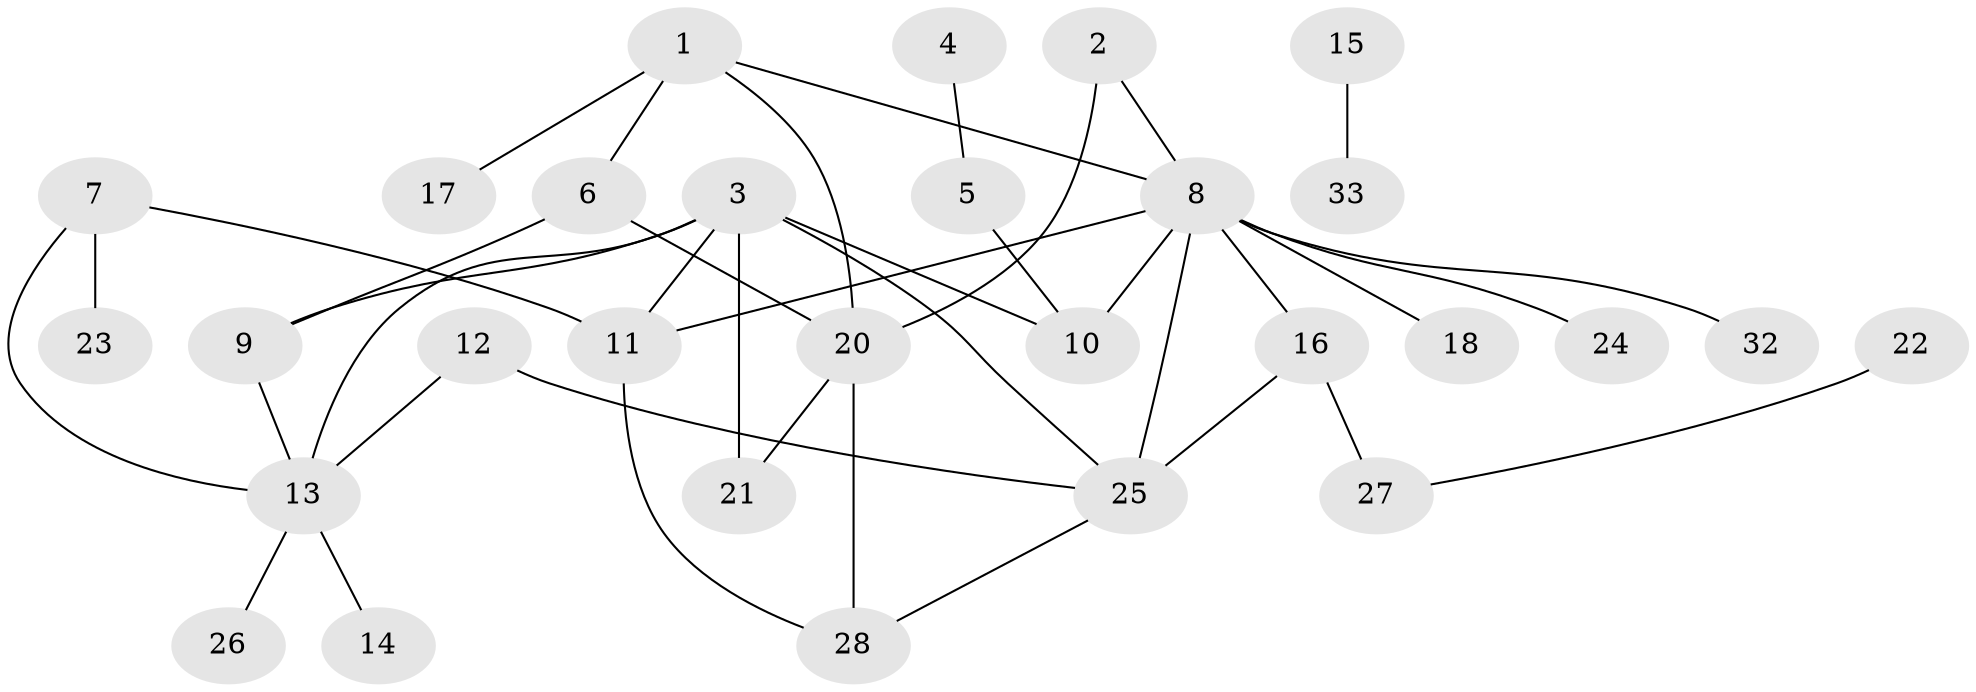 // original degree distribution, {4: 0.2, 2: 0.26153846153846155, 3: 0.16923076923076924, 1: 0.26153846153846155, 5: 0.03076923076923077, 0: 0.06153846153846154, 6: 0.015384615384615385}
// Generated by graph-tools (version 1.1) at 2025/33/03/09/25 02:33:50]
// undirected, 29 vertices, 39 edges
graph export_dot {
graph [start="1"]
  node [color=gray90,style=filled];
  1;
  2;
  3;
  4;
  5;
  6;
  7;
  8;
  9;
  10;
  11;
  12;
  13;
  14;
  15;
  16;
  17;
  18;
  20;
  21;
  22;
  23;
  24;
  25;
  26;
  27;
  28;
  32;
  33;
  1 -- 6 [weight=1.0];
  1 -- 8 [weight=1.0];
  1 -- 17 [weight=1.0];
  1 -- 20 [weight=1.0];
  2 -- 8 [weight=1.0];
  2 -- 20 [weight=2.0];
  3 -- 9 [weight=1.0];
  3 -- 10 [weight=2.0];
  3 -- 11 [weight=1.0];
  3 -- 13 [weight=1.0];
  3 -- 21 [weight=1.0];
  3 -- 25 [weight=1.0];
  4 -- 5 [weight=1.0];
  5 -- 10 [weight=1.0];
  6 -- 9 [weight=1.0];
  6 -- 20 [weight=1.0];
  7 -- 11 [weight=1.0];
  7 -- 13 [weight=1.0];
  7 -- 23 [weight=1.0];
  8 -- 10 [weight=2.0];
  8 -- 11 [weight=1.0];
  8 -- 16 [weight=1.0];
  8 -- 18 [weight=1.0];
  8 -- 24 [weight=1.0];
  8 -- 25 [weight=2.0];
  8 -- 32 [weight=1.0];
  9 -- 13 [weight=1.0];
  11 -- 28 [weight=1.0];
  12 -- 13 [weight=1.0];
  12 -- 25 [weight=1.0];
  13 -- 14 [weight=1.0];
  13 -- 26 [weight=1.0];
  15 -- 33 [weight=1.0];
  16 -- 25 [weight=1.0];
  16 -- 27 [weight=1.0];
  20 -- 21 [weight=1.0];
  20 -- 28 [weight=1.0];
  22 -- 27 [weight=1.0];
  25 -- 28 [weight=1.0];
}
